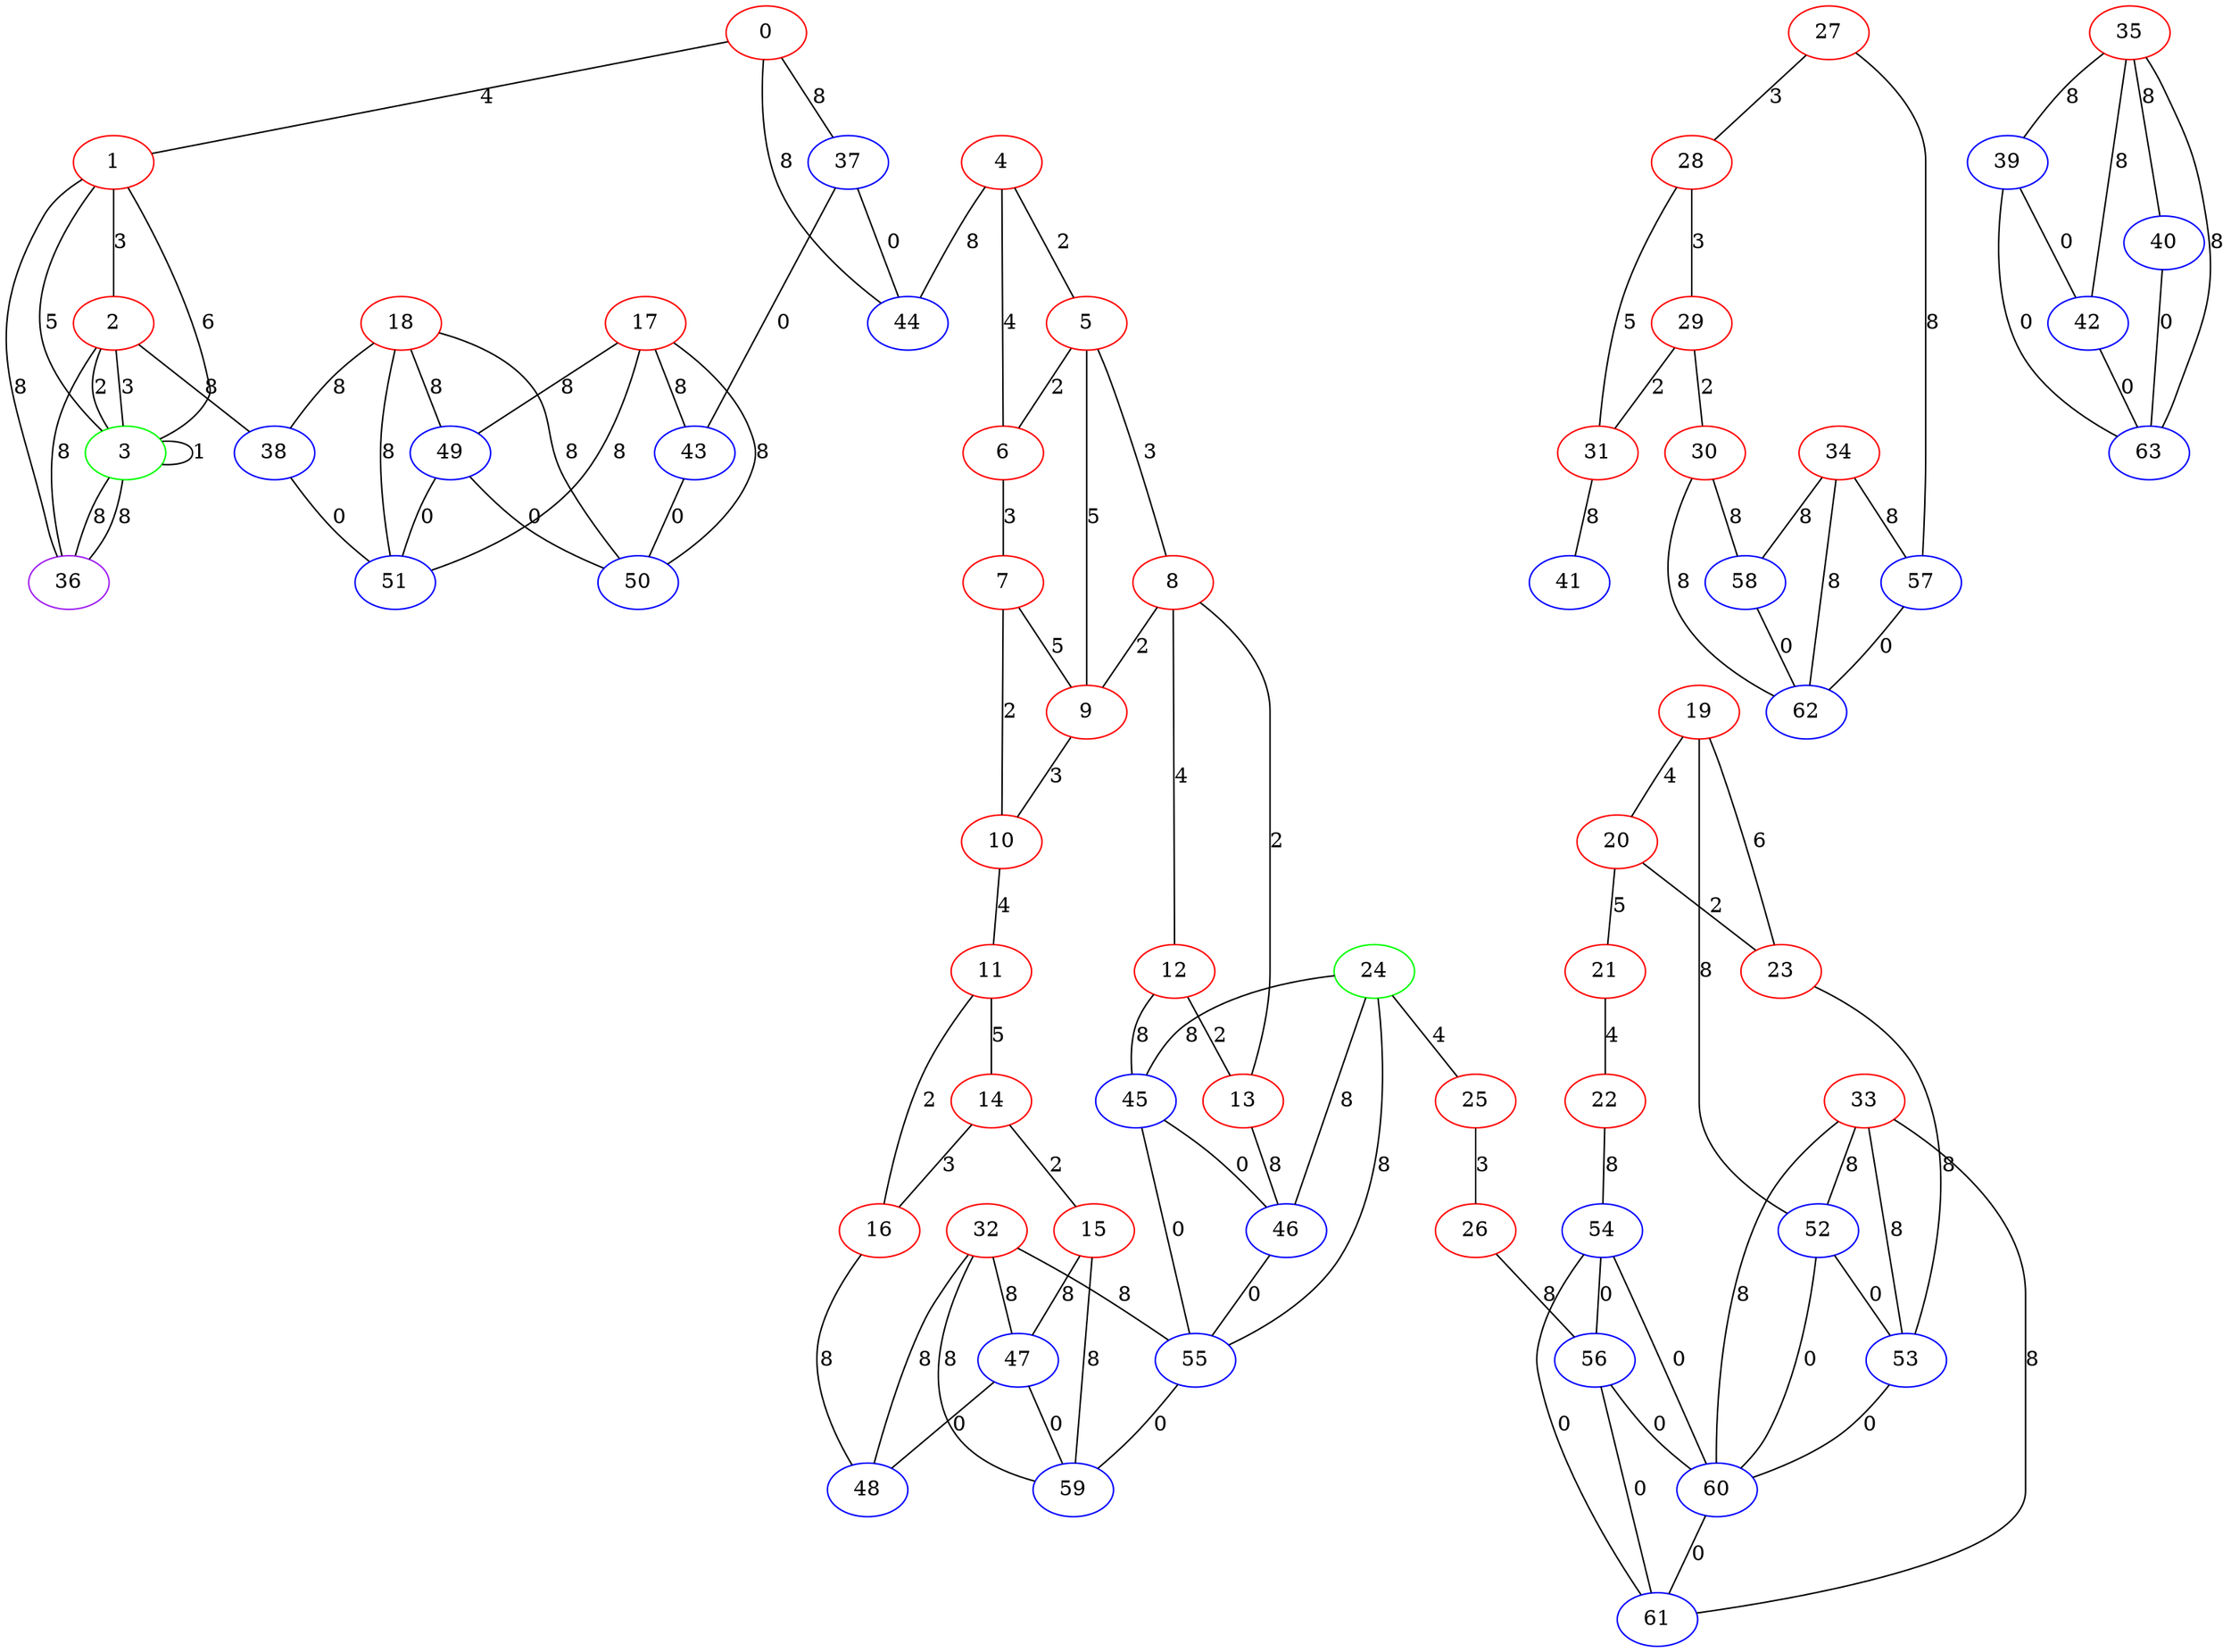 graph "" {
0 [color=red, weight=1];
1 [color=red, weight=1];
2 [color=red, weight=1];
3 [color=green, weight=2];
4 [color=red, weight=1];
5 [color=red, weight=1];
6 [color=red, weight=1];
7 [color=red, weight=1];
8 [color=red, weight=1];
9 [color=red, weight=1];
10 [color=red, weight=1];
11 [color=red, weight=1];
12 [color=red, weight=1];
13 [color=red, weight=1];
14 [color=red, weight=1];
15 [color=red, weight=1];
16 [color=red, weight=1];
17 [color=red, weight=1];
18 [color=red, weight=1];
19 [color=red, weight=1];
20 [color=red, weight=1];
21 [color=red, weight=1];
22 [color=red, weight=1];
23 [color=red, weight=1];
24 [color=green, weight=2];
25 [color=red, weight=1];
26 [color=red, weight=1];
27 [color=red, weight=1];
28 [color=red, weight=1];
29 [color=red, weight=1];
30 [color=red, weight=1];
31 [color=red, weight=1];
32 [color=red, weight=1];
33 [color=red, weight=1];
34 [color=red, weight=1];
35 [color=red, weight=1];
36 [color=purple, weight=4];
37 [color=blue, weight=3];
38 [color=blue, weight=3];
39 [color=blue, weight=3];
40 [color=blue, weight=3];
41 [color=blue, weight=3];
42 [color=blue, weight=3];
43 [color=blue, weight=3];
44 [color=blue, weight=3];
45 [color=blue, weight=3];
46 [color=blue, weight=3];
47 [color=blue, weight=3];
48 [color=blue, weight=3];
49 [color=blue, weight=3];
50 [color=blue, weight=3];
51 [color=blue, weight=3];
52 [color=blue, weight=3];
53 [color=blue, weight=3];
54 [color=blue, weight=3];
55 [color=blue, weight=3];
56 [color=blue, weight=3];
57 [color=blue, weight=3];
58 [color=blue, weight=3];
59 [color=blue, weight=3];
60 [color=blue, weight=3];
61 [color=blue, weight=3];
62 [color=blue, weight=3];
63 [color=blue, weight=3];
0 -- 1  [key=0, label=4];
0 -- 44  [key=0, label=8];
0 -- 37  [key=0, label=8];
1 -- 2  [key=0, label=3];
1 -- 3  [key=0, label=5];
1 -- 3  [key=1, label=6];
1 -- 36  [key=0, label=8];
2 -- 3  [key=0, label=2];
2 -- 3  [key=1, label=3];
2 -- 36  [key=0, label=8];
2 -- 38  [key=0, label=8];
3 -- 3  [key=0, label=1];
3 -- 36  [key=0, label=8];
3 -- 36  [key=1, label=8];
4 -- 44  [key=0, label=8];
4 -- 5  [key=0, label=2];
4 -- 6  [key=0, label=4];
5 -- 8  [key=0, label=3];
5 -- 9  [key=0, label=5];
5 -- 6  [key=0, label=2];
6 -- 7  [key=0, label=3];
7 -- 9  [key=0, label=5];
7 -- 10  [key=0, label=2];
8 -- 9  [key=0, label=2];
8 -- 12  [key=0, label=4];
8 -- 13  [key=0, label=2];
9 -- 10  [key=0, label=3];
10 -- 11  [key=0, label=4];
11 -- 16  [key=0, label=2];
11 -- 14  [key=0, label=5];
12 -- 13  [key=0, label=2];
12 -- 45  [key=0, label=8];
13 -- 46  [key=0, label=8];
14 -- 16  [key=0, label=3];
14 -- 15  [key=0, label=2];
15 -- 59  [key=0, label=8];
15 -- 47  [key=0, label=8];
16 -- 48  [key=0, label=8];
17 -- 49  [key=0, label=8];
17 -- 50  [key=0, label=8];
17 -- 43  [key=0, label=8];
17 -- 51  [key=0, label=8];
18 -- 49  [key=0, label=8];
18 -- 50  [key=0, label=8];
18 -- 51  [key=0, label=8];
18 -- 38  [key=0, label=8];
19 -- 52  [key=0, label=8];
19 -- 20  [key=0, label=4];
19 -- 23  [key=0, label=6];
20 -- 21  [key=0, label=5];
20 -- 23  [key=0, label=2];
21 -- 22  [key=0, label=4];
22 -- 54  [key=0, label=8];
23 -- 53  [key=0, label=8];
24 -- 25  [key=0, label=4];
24 -- 45  [key=0, label=8];
24 -- 46  [key=0, label=8];
24 -- 55  [key=0, label=8];
25 -- 26  [key=0, label=3];
26 -- 56  [key=0, label=8];
27 -- 57  [key=0, label=8];
27 -- 28  [key=0, label=3];
28 -- 29  [key=0, label=3];
28 -- 31  [key=0, label=5];
29 -- 30  [key=0, label=2];
29 -- 31  [key=0, label=2];
30 -- 58  [key=0, label=8];
30 -- 62  [key=0, label=8];
31 -- 41  [key=0, label=8];
32 -- 48  [key=0, label=8];
32 -- 59  [key=0, label=8];
32 -- 55  [key=0, label=8];
32 -- 47  [key=0, label=8];
33 -- 60  [key=0, label=8];
33 -- 52  [key=0, label=8];
33 -- 61  [key=0, label=8];
33 -- 53  [key=0, label=8];
34 -- 57  [key=0, label=8];
34 -- 58  [key=0, label=8];
34 -- 62  [key=0, label=8];
35 -- 40  [key=0, label=8];
35 -- 42  [key=0, label=8];
35 -- 63  [key=0, label=8];
35 -- 39  [key=0, label=8];
37 -- 43  [key=0, label=0];
37 -- 44  [key=0, label=0];
38 -- 51  [key=0, label=0];
39 -- 42  [key=0, label=0];
39 -- 63  [key=0, label=0];
40 -- 63  [key=0, label=0];
42 -- 63  [key=0, label=0];
43 -- 50  [key=0, label=0];
45 -- 46  [key=0, label=0];
45 -- 55  [key=0, label=0];
46 -- 55  [key=0, label=0];
47 -- 48  [key=0, label=0];
47 -- 59  [key=0, label=0];
49 -- 50  [key=0, label=0];
49 -- 51  [key=0, label=0];
52 -- 60  [key=0, label=0];
52 -- 53  [key=0, label=0];
53 -- 60  [key=0, label=0];
54 -- 56  [key=0, label=0];
54 -- 60  [key=0, label=0];
54 -- 61  [key=0, label=0];
55 -- 59  [key=0, label=0];
56 -- 60  [key=0, label=0];
56 -- 61  [key=0, label=0];
57 -- 62  [key=0, label=0];
58 -- 62  [key=0, label=0];
60 -- 61  [key=0, label=0];
}
